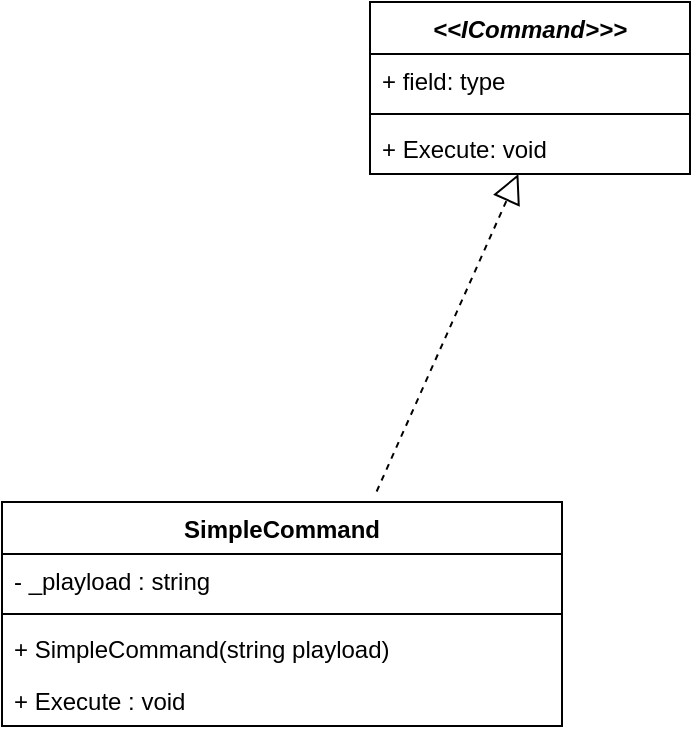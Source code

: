 <mxfile version="26.2.14">
  <diagram id="C5RBs43oDa-KdzZeNtuy" name="Page-1">
    <mxGraphModel dx="1418" dy="786" grid="1" gridSize="10" guides="1" tooltips="1" connect="1" arrows="1" fold="1" page="1" pageScale="1" pageWidth="827" pageHeight="1169" math="0" shadow="0">
      <root>
        <mxCell id="WIyWlLk6GJQsqaUBKTNV-0" />
        <mxCell id="WIyWlLk6GJQsqaUBKTNV-1" parent="WIyWlLk6GJQsqaUBKTNV-0" />
        <mxCell id="7LH-3UGZU5CLewurIgVh-0" value="&lt;i&gt;&amp;lt;&amp;lt;ICommand&amp;gt;&amp;gt;&amp;gt;&lt;/i&gt;" style="swimlane;fontStyle=1;align=center;verticalAlign=top;childLayout=stackLayout;horizontal=1;startSize=26;horizontalStack=0;resizeParent=1;resizeParentMax=0;resizeLast=0;collapsible=1;marginBottom=0;whiteSpace=wrap;html=1;" vertex="1" parent="WIyWlLk6GJQsqaUBKTNV-1">
          <mxGeometry x="334" y="80" width="160" height="86" as="geometry" />
        </mxCell>
        <mxCell id="7LH-3UGZU5CLewurIgVh-1" value="+ field: type" style="text;strokeColor=none;fillColor=none;align=left;verticalAlign=top;spacingLeft=4;spacingRight=4;overflow=hidden;rotatable=0;points=[[0,0.5],[1,0.5]];portConstraint=eastwest;whiteSpace=wrap;html=1;" vertex="1" parent="7LH-3UGZU5CLewurIgVh-0">
          <mxGeometry y="26" width="160" height="26" as="geometry" />
        </mxCell>
        <mxCell id="7LH-3UGZU5CLewurIgVh-2" value="" style="line;strokeWidth=1;fillColor=none;align=left;verticalAlign=middle;spacingTop=-1;spacingLeft=3;spacingRight=3;rotatable=0;labelPosition=right;points=[];portConstraint=eastwest;strokeColor=inherit;" vertex="1" parent="7LH-3UGZU5CLewurIgVh-0">
          <mxGeometry y="52" width="160" height="8" as="geometry" />
        </mxCell>
        <mxCell id="7LH-3UGZU5CLewurIgVh-3" value="+ Execute: void" style="text;strokeColor=none;fillColor=none;align=left;verticalAlign=top;spacingLeft=4;spacingRight=4;overflow=hidden;rotatable=0;points=[[0,0.5],[1,0.5]];portConstraint=eastwest;whiteSpace=wrap;html=1;" vertex="1" parent="7LH-3UGZU5CLewurIgVh-0">
          <mxGeometry y="60" width="160" height="26" as="geometry" />
        </mxCell>
        <mxCell id="7LH-3UGZU5CLewurIgVh-4" value="SimpleCommand&lt;div&gt;&lt;br&gt;&lt;/div&gt;" style="swimlane;fontStyle=1;align=center;verticalAlign=top;childLayout=stackLayout;horizontal=1;startSize=26;horizontalStack=0;resizeParent=1;resizeParentMax=0;resizeLast=0;collapsible=1;marginBottom=0;whiteSpace=wrap;html=1;" vertex="1" parent="WIyWlLk6GJQsqaUBKTNV-1">
          <mxGeometry x="150" y="330" width="280" height="112" as="geometry" />
        </mxCell>
        <mxCell id="7LH-3UGZU5CLewurIgVh-5" value="- _playload : string" style="text;strokeColor=none;fillColor=none;align=left;verticalAlign=top;spacingLeft=4;spacingRight=4;overflow=hidden;rotatable=0;points=[[0,0.5],[1,0.5]];portConstraint=eastwest;whiteSpace=wrap;html=1;" vertex="1" parent="7LH-3UGZU5CLewurIgVh-4">
          <mxGeometry y="26" width="280" height="26" as="geometry" />
        </mxCell>
        <mxCell id="7LH-3UGZU5CLewurIgVh-6" value="" style="line;strokeWidth=1;fillColor=none;align=left;verticalAlign=middle;spacingTop=-1;spacingLeft=3;spacingRight=3;rotatable=0;labelPosition=right;points=[];portConstraint=eastwest;strokeColor=inherit;" vertex="1" parent="7LH-3UGZU5CLewurIgVh-4">
          <mxGeometry y="52" width="280" height="8" as="geometry" />
        </mxCell>
        <mxCell id="7LH-3UGZU5CLewurIgVh-7" value="+ SimpleCommand(string playload)&amp;nbsp;" style="text;strokeColor=none;fillColor=none;align=left;verticalAlign=top;spacingLeft=4;spacingRight=4;overflow=hidden;rotatable=0;points=[[0,0.5],[1,0.5]];portConstraint=eastwest;whiteSpace=wrap;html=1;" vertex="1" parent="7LH-3UGZU5CLewurIgVh-4">
          <mxGeometry y="60" width="280" height="26" as="geometry" />
        </mxCell>
        <mxCell id="7LH-3UGZU5CLewurIgVh-9" value="+ Execute : void" style="text;strokeColor=none;fillColor=none;align=left;verticalAlign=top;spacingLeft=4;spacingRight=4;overflow=hidden;rotatable=0;points=[[0,0.5],[1,0.5]];portConstraint=eastwest;whiteSpace=wrap;html=1;" vertex="1" parent="7LH-3UGZU5CLewurIgVh-4">
          <mxGeometry y="86" width="280" height="26" as="geometry" />
        </mxCell>
        <mxCell id="7LH-3UGZU5CLewurIgVh-8" value="" style="endArrow=block;dashed=1;endFill=0;endSize=12;html=1;rounded=0;exitX=0.669;exitY=-0.047;exitDx=0;exitDy=0;exitPerimeter=0;" edge="1" parent="WIyWlLk6GJQsqaUBKTNV-1" source="7LH-3UGZU5CLewurIgVh-4" target="7LH-3UGZU5CLewurIgVh-3">
          <mxGeometry width="160" relative="1" as="geometry">
            <mxPoint x="330" y="410" as="sourcePoint" />
            <mxPoint x="490" y="410" as="targetPoint" />
          </mxGeometry>
        </mxCell>
      </root>
    </mxGraphModel>
  </diagram>
</mxfile>
